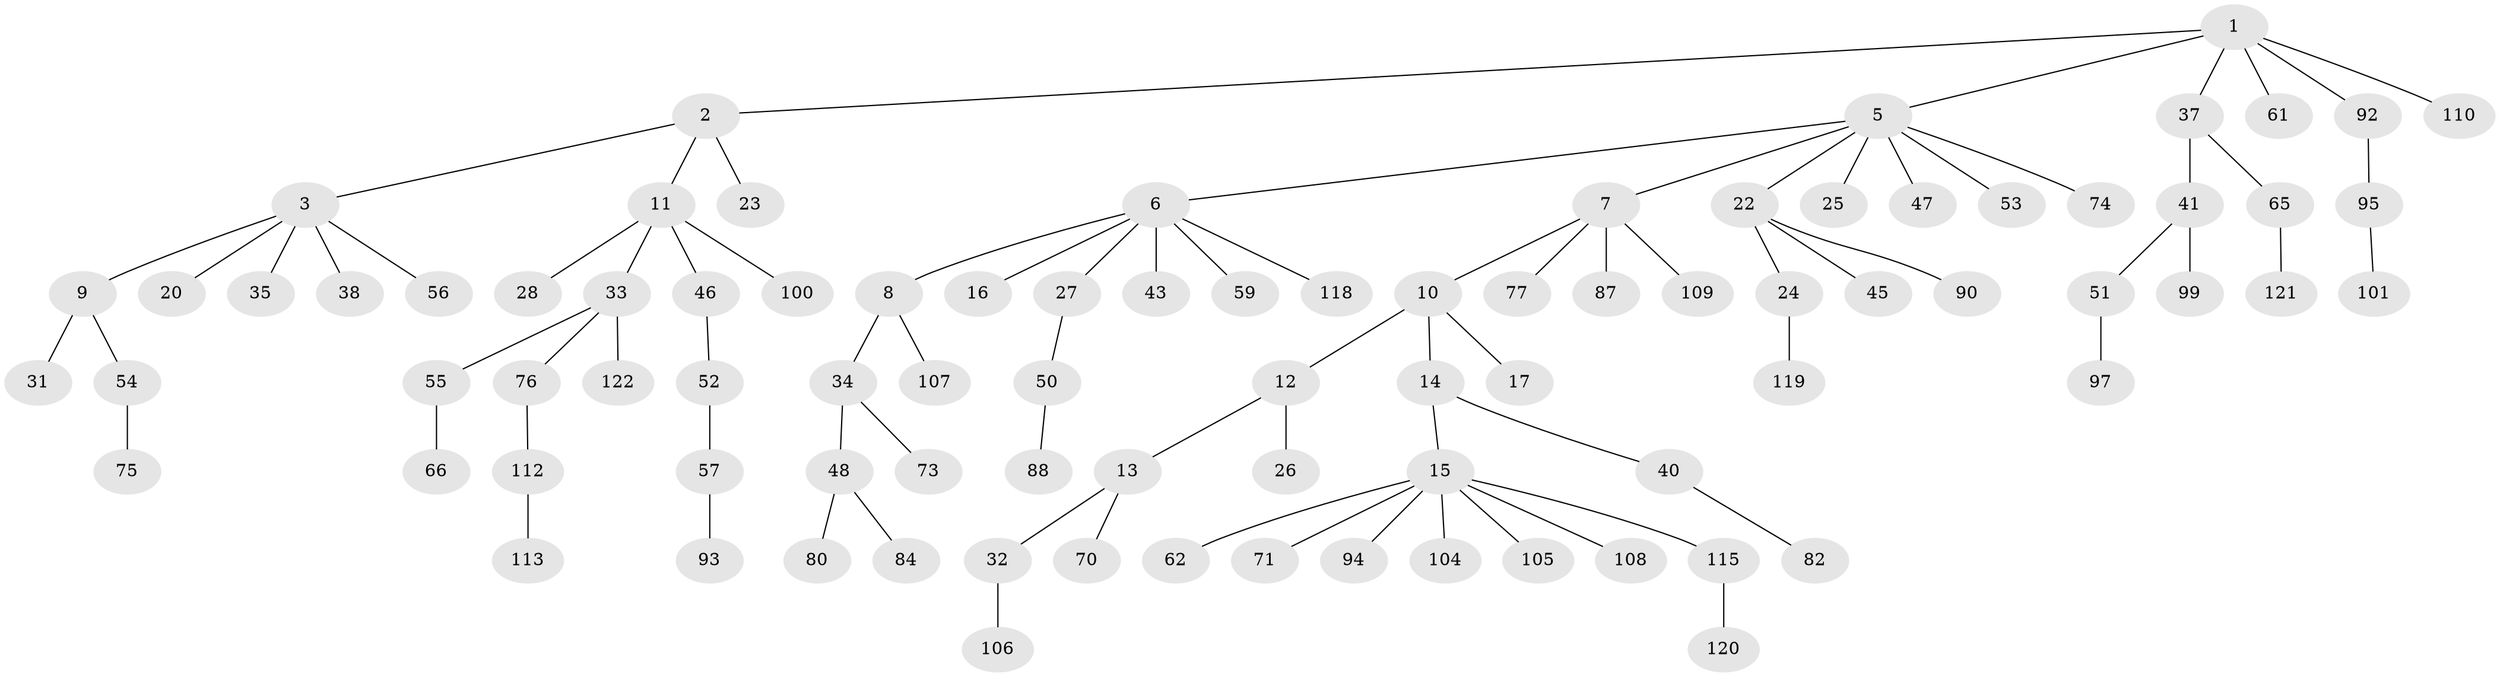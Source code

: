 // Generated by graph-tools (version 1.1) at 2025/24/03/03/25 07:24:07]
// undirected, 87 vertices, 86 edges
graph export_dot {
graph [start="1"]
  node [color=gray90,style=filled];
  1 [super="+30"];
  2 [super="+49"];
  3 [super="+4"];
  5 [super="+19"];
  6 [super="+18"];
  7 [super="+44"];
  8 [super="+58"];
  9;
  10 [super="+29"];
  11 [super="+111"];
  12 [super="+21"];
  13 [super="+36"];
  14;
  15 [super="+64"];
  16;
  17 [super="+39"];
  20;
  22 [super="+91"];
  23 [super="+78"];
  24 [super="+114"];
  25;
  26 [super="+42"];
  27;
  28 [super="+123"];
  31 [super="+67"];
  32;
  33 [super="+60"];
  34;
  35;
  37;
  38 [super="+102"];
  40 [super="+81"];
  41 [super="+83"];
  43;
  45;
  46;
  47;
  48 [super="+68"];
  50;
  51 [super="+85"];
  52 [super="+69"];
  53;
  54;
  55 [super="+98"];
  56;
  57 [super="+72"];
  59;
  61 [super="+63"];
  62 [super="+86"];
  65;
  66 [super="+124"];
  70;
  71;
  73;
  74;
  75 [super="+79"];
  76 [super="+96"];
  77;
  80;
  82;
  84 [super="+103"];
  87;
  88 [super="+89"];
  90;
  92 [super="+116"];
  93;
  94;
  95;
  97;
  99;
  100;
  101;
  104;
  105;
  106;
  107;
  108;
  109;
  110;
  112;
  113;
  115 [super="+117"];
  118;
  119;
  120;
  121;
  122;
  1 -- 2;
  1 -- 5;
  1 -- 92;
  1 -- 37;
  1 -- 61;
  1 -- 110;
  2 -- 3;
  2 -- 11;
  2 -- 23;
  3 -- 9;
  3 -- 35;
  3 -- 20;
  3 -- 38;
  3 -- 56;
  5 -- 6;
  5 -- 7;
  5 -- 53;
  5 -- 74;
  5 -- 25;
  5 -- 22;
  5 -- 47;
  6 -- 8;
  6 -- 16;
  6 -- 59;
  6 -- 118;
  6 -- 27;
  6 -- 43;
  7 -- 10;
  7 -- 77;
  7 -- 109;
  7 -- 87;
  8 -- 34;
  8 -- 107;
  9 -- 31;
  9 -- 54;
  10 -- 12;
  10 -- 14;
  10 -- 17;
  11 -- 28;
  11 -- 33;
  11 -- 46;
  11 -- 100;
  12 -- 13;
  12 -- 26;
  13 -- 32;
  13 -- 70;
  14 -- 15;
  14 -- 40;
  15 -- 62;
  15 -- 94;
  15 -- 104;
  15 -- 105;
  15 -- 108;
  15 -- 115;
  15 -- 71;
  22 -- 24;
  22 -- 45;
  22 -- 90;
  24 -- 119;
  27 -- 50;
  32 -- 106;
  33 -- 55;
  33 -- 122;
  33 -- 76;
  34 -- 48;
  34 -- 73;
  37 -- 41;
  37 -- 65;
  40 -- 82;
  41 -- 51;
  41 -- 99;
  46 -- 52;
  48 -- 80;
  48 -- 84;
  50 -- 88;
  51 -- 97;
  52 -- 57;
  54 -- 75;
  55 -- 66;
  57 -- 93;
  65 -- 121;
  76 -- 112;
  92 -- 95;
  95 -- 101;
  112 -- 113;
  115 -- 120;
}
